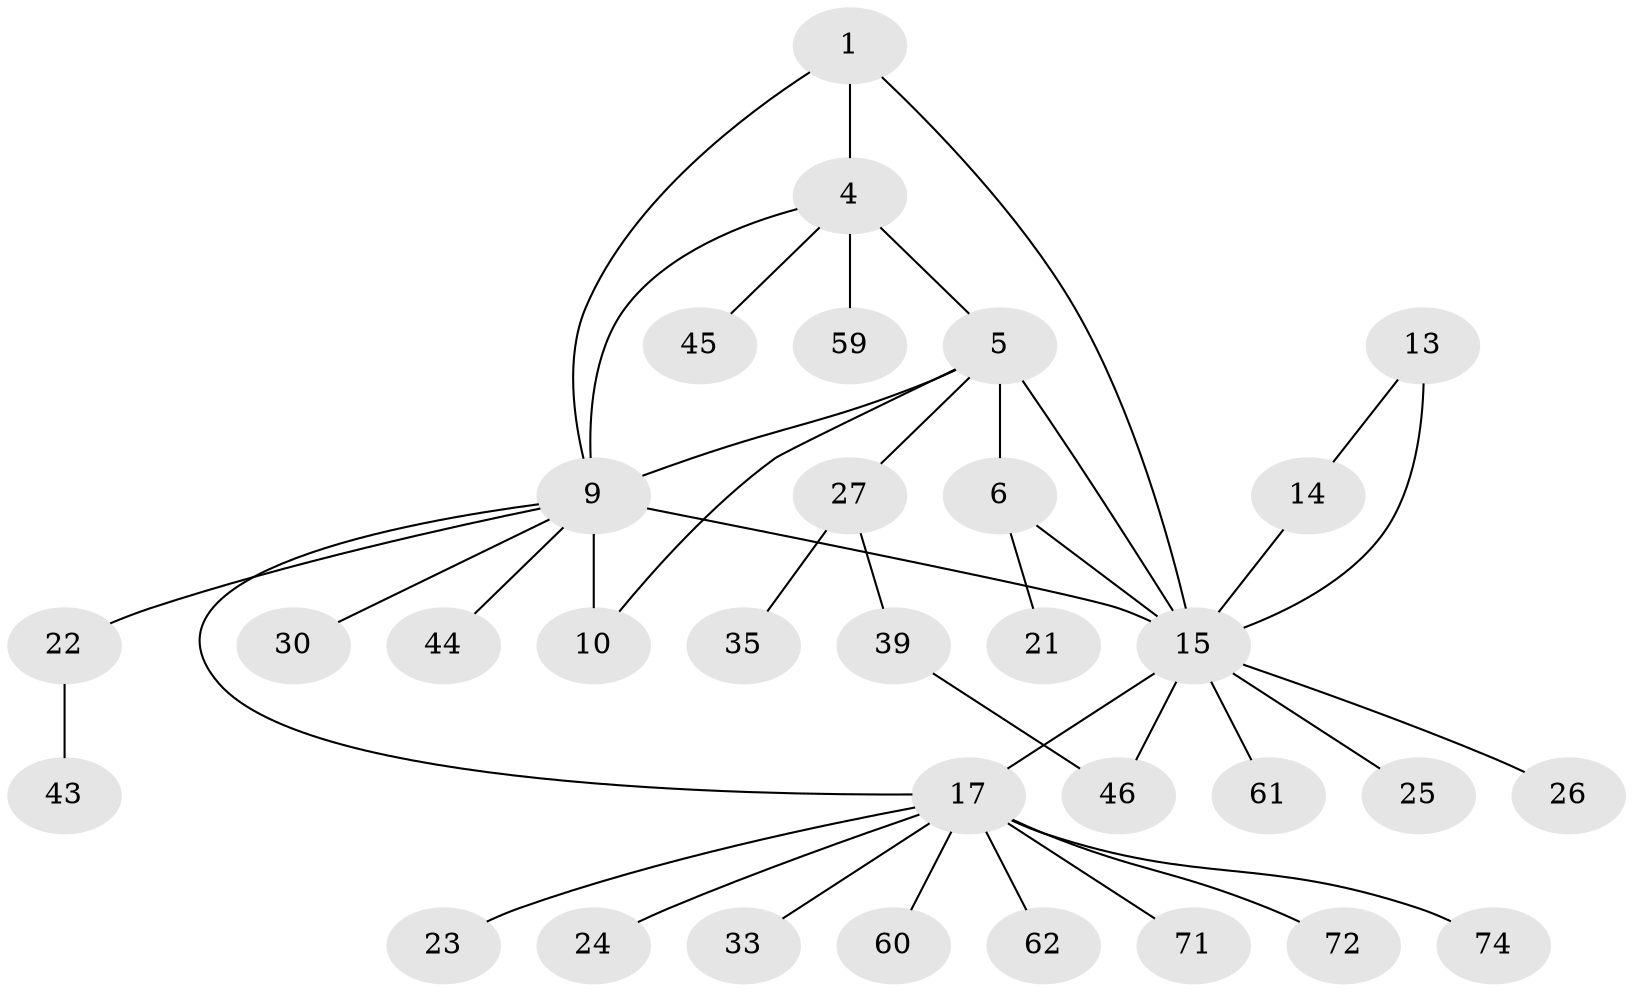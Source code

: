 // original degree distribution, {6: 0.0875, 5: 0.0375, 7: 0.0625, 4: 0.025, 9: 0.025, 11: 0.0125, 12: 0.0125, 1: 0.6125, 2: 0.125}
// Generated by graph-tools (version 1.1) at 2025/19/03/04/25 18:19:29]
// undirected, 32 vertices, 40 edges
graph export_dot {
graph [start="1"]
  node [color=gray90,style=filled];
  1 [super="+2+36"];
  4 [super="+28"];
  5 [super="+57+8"];
  6 [super="+7"];
  9 [super="+11+12+34+67"];
  10 [super="+79"];
  13 [super="+49+50+65"];
  14 [super="+54+55+66"];
  15 [super="+31+38+58+51+48+40+16+19"];
  17 [super="+41+18"];
  21;
  22;
  23;
  24;
  25;
  26;
  27 [super="+70"];
  30;
  33;
  35;
  39;
  43;
  44;
  45;
  46;
  59;
  60;
  61 [super="+75"];
  62;
  71;
  72;
  74;
  1 -- 4 [weight=3];
  1 -- 15 [weight=2];
  1 -- 9;
  4 -- 5;
  4 -- 45;
  4 -- 59;
  4 -- 9;
  5 -- 6 [weight=4];
  5 -- 10;
  5 -- 9;
  5 -- 27;
  5 -- 15;
  6 -- 21;
  6 -- 15;
  9 -- 10 [weight=3];
  9 -- 22;
  9 -- 30;
  9 -- 44;
  9 -- 15 [weight=3];
  9 -- 17;
  13 -- 14;
  13 -- 15 [weight=2];
  14 -- 15 [weight=2];
  15 -- 26;
  15 -- 61;
  15 -- 17 [weight=4];
  15 -- 46;
  15 -- 25;
  17 -- 23;
  17 -- 33;
  17 -- 60;
  17 -- 62;
  17 -- 71;
  17 -- 72;
  17 -- 74;
  17 -- 24;
  22 -- 43;
  27 -- 35;
  27 -- 39;
  39 -- 46;
}
